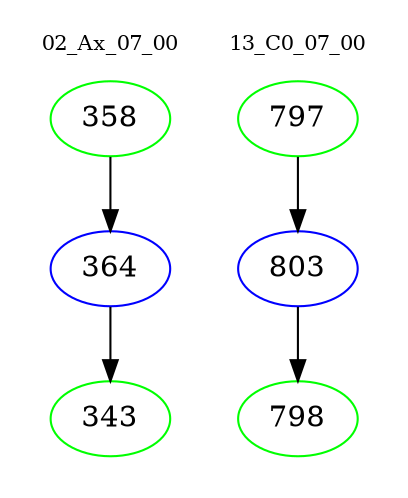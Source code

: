 digraph{
subgraph cluster_0 {
color = white
label = "02_Ax_07_00";
fontsize=10;
T0_358 [label="358", color="green"]
T0_358 -> T0_364 [color="black"]
T0_364 [label="364", color="blue"]
T0_364 -> T0_343 [color="black"]
T0_343 [label="343", color="green"]
}
subgraph cluster_1 {
color = white
label = "13_C0_07_00";
fontsize=10;
T1_797 [label="797", color="green"]
T1_797 -> T1_803 [color="black"]
T1_803 [label="803", color="blue"]
T1_803 -> T1_798 [color="black"]
T1_798 [label="798", color="green"]
}
}
